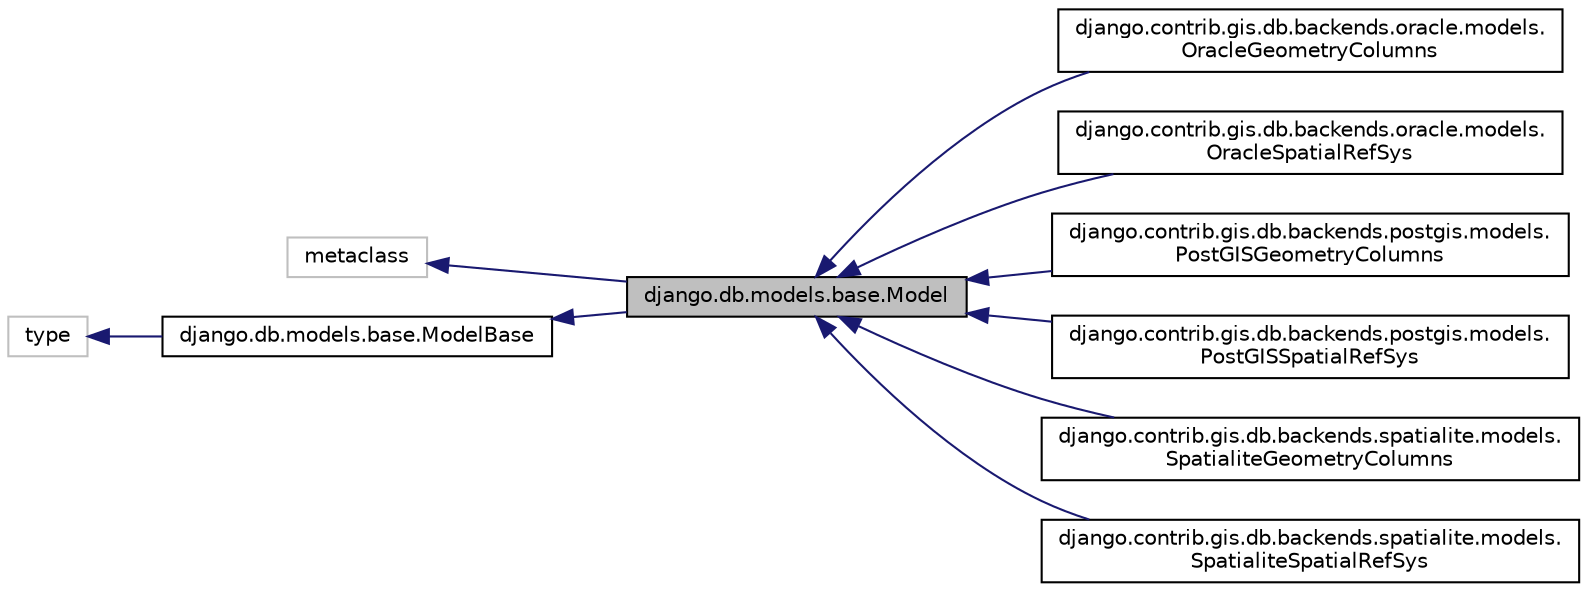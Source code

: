 digraph "django.db.models.base.Model"
{
 // LATEX_PDF_SIZE
  edge [fontname="Helvetica",fontsize="10",labelfontname="Helvetica",labelfontsize="10"];
  node [fontname="Helvetica",fontsize="10",shape=record];
  rankdir="LR";
  Node1 [label="django.db.models.base.Model",height=0.2,width=0.4,color="black", fillcolor="grey75", style="filled", fontcolor="black",tooltip=" "];
  Node2 -> Node1 [dir="back",color="midnightblue",fontsize="10",style="solid"];
  Node2 [label="metaclass",height=0.2,width=0.4,color="grey75", fillcolor="white", style="filled",tooltip=" "];
  Node3 -> Node1 [dir="back",color="midnightblue",fontsize="10",style="solid"];
  Node3 [label="django.db.models.base.ModelBase",height=0.2,width=0.4,color="black", fillcolor="white", style="filled",URL="$classdjango_1_1db_1_1models_1_1base_1_1_model_base.html",tooltip=" "];
  Node4 -> Node3 [dir="back",color="midnightblue",fontsize="10",style="solid"];
  Node4 [label="type",height=0.2,width=0.4,color="grey75", fillcolor="white", style="filled",tooltip=" "];
  Node1 -> Node5 [dir="back",color="midnightblue",fontsize="10",style="solid"];
  Node5 [label="django.contrib.gis.db.backends.oracle.models.\lOracleGeometryColumns",height=0.2,width=0.4,color="black", fillcolor="white", style="filled",URL="$classdjango_1_1contrib_1_1gis_1_1db_1_1backends_1_1oracle_1_1models_1_1_oracle_geometry_columns.html",tooltip=" "];
  Node1 -> Node6 [dir="back",color="midnightblue",fontsize="10",style="solid"];
  Node6 [label="django.contrib.gis.db.backends.oracle.models.\lOracleSpatialRefSys",height=0.2,width=0.4,color="black", fillcolor="white", style="filled",URL="$classdjango_1_1contrib_1_1gis_1_1db_1_1backends_1_1oracle_1_1models_1_1_oracle_spatial_ref_sys.html",tooltip=" "];
  Node1 -> Node7 [dir="back",color="midnightblue",fontsize="10",style="solid"];
  Node7 [label="django.contrib.gis.db.backends.postgis.models.\lPostGISGeometryColumns",height=0.2,width=0.4,color="black", fillcolor="white", style="filled",URL="$classdjango_1_1contrib_1_1gis_1_1db_1_1backends_1_1postgis_1_1models_1_1_post_g_i_s_geometry_columns.html",tooltip=" "];
  Node1 -> Node8 [dir="back",color="midnightblue",fontsize="10",style="solid"];
  Node8 [label="django.contrib.gis.db.backends.postgis.models.\lPostGISSpatialRefSys",height=0.2,width=0.4,color="black", fillcolor="white", style="filled",URL="$classdjango_1_1contrib_1_1gis_1_1db_1_1backends_1_1postgis_1_1models_1_1_post_g_i_s_spatial_ref_sys.html",tooltip=" "];
  Node1 -> Node9 [dir="back",color="midnightblue",fontsize="10",style="solid"];
  Node9 [label="django.contrib.gis.db.backends.spatialite.models.\lSpatialiteGeometryColumns",height=0.2,width=0.4,color="black", fillcolor="white", style="filled",URL="$classdjango_1_1contrib_1_1gis_1_1db_1_1backends_1_1spatialite_1_1models_1_1_spatialite_geometry_columns.html",tooltip=" "];
  Node1 -> Node10 [dir="back",color="midnightblue",fontsize="10",style="solid"];
  Node10 [label="django.contrib.gis.db.backends.spatialite.models.\lSpatialiteSpatialRefSys",height=0.2,width=0.4,color="black", fillcolor="white", style="filled",URL="$classdjango_1_1contrib_1_1gis_1_1db_1_1backends_1_1spatialite_1_1models_1_1_spatialite_spatial_ref_sys.html",tooltip=" "];
}
